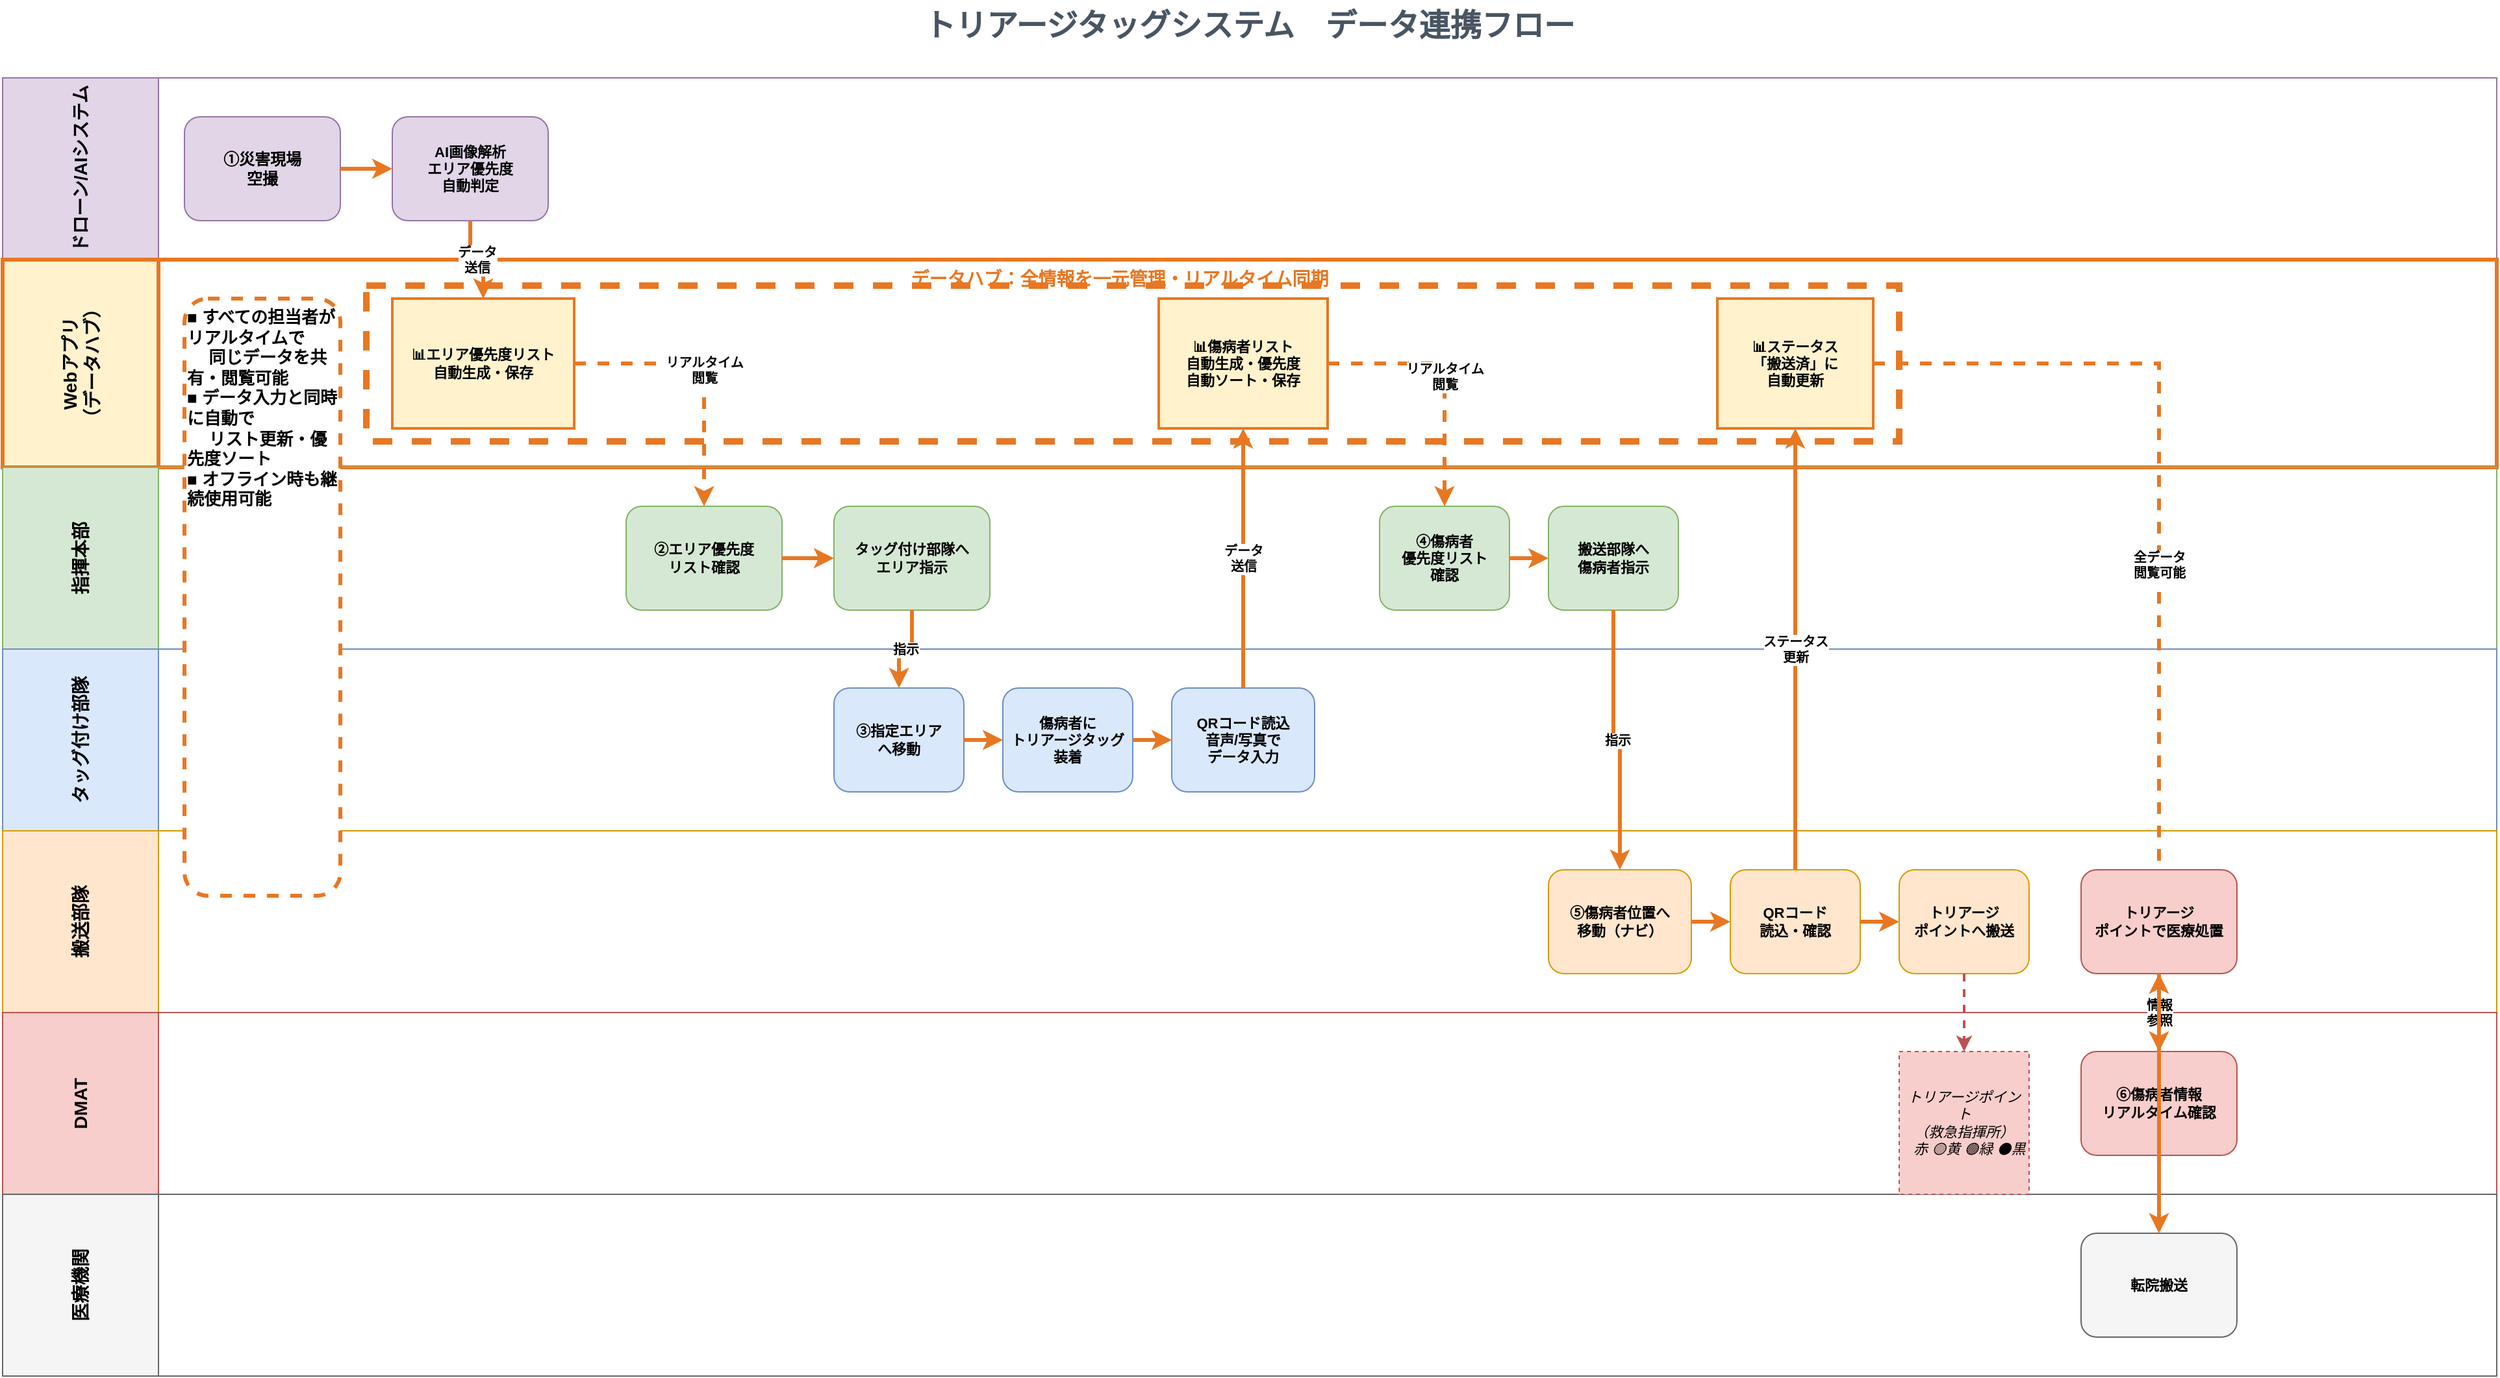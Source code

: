 <mxfile version="24.0.0">
  <diagram name="トリアージシステム データフロー" id="triage-data-flow">
    <mxGraphModel dx="2000" dy="1200" grid="1" gridSize="10" guides="1" tooltips="1" connect="1" arrows="1" fold="1" page="1" pageScale="1" pageWidth="2000" pageHeight="1400" math="0" shadow="0">
      <root>
        <mxCell id="0" />
        <mxCell id="1" parent="0" />

        <!-- タイトル -->
        <mxCell id="title" value="トリアージタッグシステム　データ連携フロー" style="text;html=1;strokeColor=none;fillColor=none;align=center;verticalAlign=middle;whiteSpace=wrap;rounded=0;fontSize=24;fontStyle=1;fontColor=#485563" vertex="1" parent="1">
          <mxGeometry x="600" y="20" width="800" height="40" as="geometry" />
        </mxCell>

        <!-- スイムレーン背景 -->
        <mxCell id="lane-drone" value="ドローン/AIシステム" style="swimlane;horizontal=0;whiteSpace=wrap;html=1;fillColor=#e1d5e7;strokeColor=#9673a6;fontSize=14;fontStyle=1;startSize=120" vertex="1" parent="1">
          <mxGeometry x="40" y="80" width="1920" height="140" as="geometry" />
        </mxCell>

        <mxCell id="lane-webapp" value="Webアプリ&#xa;（データハブ）" style="swimlane;horizontal=0;whiteSpace=wrap;html=1;fillColor=#fff2cc;strokeColor=#E87722;fontSize=14;fontStyle=1;startSize=120;strokeWidth=3" vertex="1" parent="1">
          <mxGeometry x="40" y="220" width="1920" height="160" as="geometry" />
        </mxCell>

        <mxCell id="lane-command" value="指揮本部" style="swimlane;horizontal=0;whiteSpace=wrap;html=1;fillColor=#d5e8d4;strokeColor=#82b366;fontSize=14;fontStyle=1;startSize=120" vertex="1" parent="1">
          <mxGeometry x="40" y="380" width="1920" height="140" as="geometry" />
        </mxCell>

        <mxCell id="lane-tag-team" value="タッグ付け部隊" style="swimlane;horizontal=0;whiteSpace=wrap;html=1;fillColor=#dae8fc;strokeColor=#6c8ebf;fontSize=14;fontStyle=1;startSize=120" vertex="1" parent="1">
          <mxGeometry x="40" y="520" width="1920" height="140" as="geometry" />
        </mxCell>

        <mxCell id="lane-transport" value="搬送部隊" style="swimlane;horizontal=0;whiteSpace=wrap;html=1;fillColor=#ffe6cc;strokeColor=#d79b00;fontSize=14;fontStyle=1;startSize=120" vertex="1" parent="1">
          <mxGeometry x="40" y="660" width="1920" height="140" as="geometry" />
        </mxCell>

        <mxCell id="lane-dmat" value="DMAT" style="swimlane;horizontal=0;whiteSpace=wrap;html=1;fillColor=#f8cecc;strokeColor=#b85450;fontSize=14;fontStyle=1;startSize=120" vertex="1" parent="1">
          <mxGeometry x="40" y="800" width="1920" height="140" as="geometry" />
        </mxCell>

        <mxCell id="lane-hospital" value="医療機関" style="swimlane;horizontal=0;whiteSpace=wrap;html=1;fillColor=#f5f5f5;strokeColor=#666666;fontSize=14;fontStyle=1;startSize=120" vertex="1" parent="1">
          <mxGeometry x="40" y="940" width="1920" height="140" as="geometry" />
        </mxCell>

        <!-- STEP 1: ドローン撮影・AI解析 -->
        <mxCell id="step1-drone" value="①災害現場&#xa;空撮" style="rounded=1;whiteSpace=wrap;html=1;fillColor=#e1d5e7;strokeColor=#9673a6;fontSize=12;fontStyle=1" vertex="1" parent="1">
          <mxGeometry x="180" y="110" width="120" height="80" as="geometry" />
        </mxCell>

        <mxCell id="step1-ai" value="AI画像解析&#xa;エリア優先度&#xa;自動判定" style="rounded=1;whiteSpace=wrap;html=1;fillColor=#e1d5e7;strokeColor=#9673a6;fontSize=11;fontStyle=1" vertex="1" parent="1">
          <mxGeometry x="340" y="110" width="120" height="80" as="geometry" />
        </mxCell>

        <mxCell id="arrow-s1-1" value="" style="edgeStyle=orthogonalEdgeStyle;rounded=0;orthogonalLoop=1;jettySize=auto;html=1;strokeWidth=3;strokeColor=#E87722" edge="1" parent="1" source="step1-drone" target="step1-ai">
          <mxGeometry relative="1" as="geometry" />
        </mxCell>

        <mxCell id="step1-webapp" value="📊エリア優先度リスト&#xa;自動生成・保存" style="rounded=0;whiteSpace=wrap;html=1;fillColor=#fff2cc;strokeColor=#E87722;fontSize=11;fontStyle=1;strokeWidth=2" vertex="1" parent="1">
          <mxGeometry x="340" y="250" width="140" height="100" as="geometry" />
        </mxCell>

        <mxCell id="arrow-s1-2" value="データ&#xa;送信" style="edgeStyle=orthogonalEdgeStyle;rounded=0;orthogonalLoop=1;jettySize=auto;html=1;strokeWidth=3;strokeColor=#E87722;fontSize=10;fontStyle=1" edge="1" parent="1" source="step1-ai" target="step1-webapp">
          <mxGeometry relative="1" as="geometry" />
        </mxCell>

        <!-- STEP 2: 指揮本部がエリア確認・指示 -->
        <mxCell id="step2-command-view" value="②エリア優先度&#xa;リスト確認" style="rounded=1;whiteSpace=wrap;html=1;fillColor=#d5e8d4;strokeColor=#82b366;fontSize=11;fontStyle=1" vertex="1" parent="1">
          <mxGeometry x="520" y="410" width="120" height="80" as="geometry" />
        </mxCell>

        <mxCell id="arrow-s2-1" value="リアルタイム&#xa;閲覧" style="edgeStyle=orthogonalEdgeStyle;rounded=0;orthogonalLoop=1;jettySize=auto;html=1;strokeWidth=3;strokeColor=#E87722;fontSize=10;fontStyle=1;dashed=1" edge="1" parent="1" source="step1-webapp" target="step2-command-view">
          <mxGeometry relative="1" as="geometry" />
        </mxCell>

        <mxCell id="step2-command-order" value="タッグ付け部隊へ&#xa;エリア指示" style="rounded=1;whiteSpace=wrap;html=1;fillColor=#d5e8d4;strokeColor=#82b366;fontSize=11;fontStyle=1" vertex="1" parent="1">
          <mxGeometry x="680" y="410" width="120" height="80" as="geometry" />
        </mxCell>

        <mxCell id="arrow-s2-2" value="" style="edgeStyle=orthogonalEdgeStyle;rounded=0;orthogonalLoop=1;jettySize=auto;html=1;strokeWidth=3;strokeColor=#E87722" edge="1" parent="1" source="step2-command-view" target="step2-command-order">
          <mxGeometry relative="1" as="geometry" />
        </mxCell>

        <!-- STEP 3: タッグ付け部隊の作業 -->
        <mxCell id="step3-tag-move" value="③指定エリア&#xa;へ移動" style="rounded=1;whiteSpace=wrap;html=1;fillColor=#dae8fc;strokeColor=#6c8ebf;fontSize=11;fontStyle=1" vertex="1" parent="1">
          <mxGeometry x="680" y="550" width="100" height="80" as="geometry" />
        </mxCell>

        <mxCell id="arrow-s3-1" value="指示" style="edgeStyle=orthogonalEdgeStyle;rounded=0;orthogonalLoop=1;jettySize=auto;html=1;strokeWidth=3;strokeColor=#E87722;fontSize=10;fontStyle=1" edge="1" parent="1" source="step2-command-order" target="step3-tag-move">
          <mxGeometry relative="1" as="geometry" />
        </mxCell>

        <mxCell id="step3-tag-qr" value="傷病者に&#xa;トリアージタッグ&#xa;装着" style="rounded=1;whiteSpace=wrap;html=1;fillColor=#dae8fc;strokeColor=#6c8ebf;fontSize=11;fontStyle=1" vertex="1" parent="1">
          <mxGeometry x="810" y="550" width="100" height="80" as="geometry" />
        </mxCell>

        <mxCell id="arrow-s3-2" value="" style="edgeStyle=orthogonalEdgeStyle;rounded=0;orthogonalLoop=1;jettySize=auto;html=1;strokeWidth=3;strokeColor=#E87722" edge="1" parent="1" source="step3-tag-move" target="step3-tag-qr">
          <mxGeometry relative="1" as="geometry" />
        </mxCell>

        <mxCell id="step3-tag-input" value="QRコード読込&#xa;音声/写真で&#xa;データ入力" style="rounded=1;whiteSpace=wrap;html=1;fillColor=#dae8fc;strokeColor=#6c8ebf;fontSize=11;fontStyle=1" vertex="1" parent="1">
          <mxGeometry x="940" y="550" width="110" height="80" as="geometry" />
        </mxCell>

        <mxCell id="arrow-s3-3" value="" style="edgeStyle=orthogonalEdgeStyle;rounded=0;orthogonalLoop=1;jettySize=auto;html=1;strokeWidth=3;strokeColor=#E87722" edge="1" parent="1" source="step3-tag-qr" target="step3-tag-input">
          <mxGeometry relative="1" as="geometry" />
        </mxCell>

        <mxCell id="step3-webapp" value="📊傷病者リスト&#xa;自動生成・優先度&#xa;自動ソート・保存" style="rounded=0;whiteSpace=wrap;html=1;fillColor=#fff2cc;strokeColor=#E87722;fontSize=11;fontStyle=1;strokeWidth=2" vertex="1" parent="1">
          <mxGeometry x="930" y="250" width="130" height="100" as="geometry" />
        </mxCell>

        <mxCell id="arrow-s3-4" value="データ&#xa;送信" style="edgeStyle=orthogonalEdgeStyle;rounded=0;orthogonalLoop=1;jettySize=auto;html=1;strokeWidth=3;strokeColor=#E87722;fontSize=10;fontStyle=1" edge="1" parent="1" source="step3-tag-input" target="step3-webapp">
          <mxGeometry relative="1" as="geometry" />
        </mxCell>

        <!-- STEP 4: 指揮本部が傷病者リスト確認・搬送指示 -->
        <mxCell id="step4-command-view" value="④傷病者&#xa;優先度リスト&#xa;確認" style="rounded=1;whiteSpace=wrap;html=1;fillColor=#d5e8d4;strokeColor=#82b366;fontSize=11;fontStyle=1" vertex="1" parent="1">
          <mxGeometry x="1100" y="410" width="100" height="80" as="geometry" />
        </mxCell>

        <mxCell id="arrow-s4-1" value="リアルタイム&#xa;閲覧" style="edgeStyle=orthogonalEdgeStyle;rounded=0;orthogonalLoop=1;jettySize=auto;html=1;strokeWidth=3;strokeColor=#E87722;fontSize=10;fontStyle=1;dashed=1" edge="1" parent="1" source="step3-webapp" target="step4-command-view">
          <mxGeometry relative="1" as="geometry" />
        </mxCell>

        <mxCell id="step4-command-order" value="搬送部隊へ&#xa;傷病者指示" style="rounded=1;whiteSpace=wrap;html=1;fillColor=#d5e8d4;strokeColor=#82b366;fontSize=11;fontStyle=1" vertex="1" parent="1">
          <mxGeometry x="1230" y="410" width="100" height="80" as="geometry" />
        </mxCell>

        <mxCell id="arrow-s4-2" value="" style="edgeStyle=orthogonalEdgeStyle;rounded=0;orthogonalLoop=1;jettySize=auto;html=1;strokeWidth=3;strokeColor=#E87722" edge="1" parent="1" source="step4-command-view" target="step4-command-order">
          <mxGeometry relative="1" as="geometry" />
        </mxCell>

        <!-- STEP 5: 搬送部隊の作業 -->
        <mxCell id="step5-transport-move" value="⑤傷病者位置へ&#xa;移動（ナビ）" style="rounded=1;whiteSpace=wrap;html=1;fillColor=#ffe6cc;strokeColor=#d79b00;fontSize=11;fontStyle=1" vertex="1" parent="1">
          <mxGeometry x="1230" y="690" width="110" height="80" as="geometry" />
        </mxCell>

        <mxCell id="arrow-s5-1" value="指示" style="edgeStyle=orthogonalEdgeStyle;rounded=0;orthogonalLoop=1;jettySize=auto;html=1;strokeWidth=3;strokeColor=#E87722;fontSize=10;fontStyle=1" edge="1" parent="1" source="step4-command-order" target="step5-transport-move">
          <mxGeometry relative="1" as="geometry" />
        </mxCell>

        <mxCell id="step5-transport-qr" value="QRコード&#xa;読込・確認" style="rounded=1;whiteSpace=wrap;html=1;fillColor=#ffe6cc;strokeColor=#d79b00;fontSize=11;fontStyle=1" vertex="1" parent="1">
          <mxGeometry x="1370" y="690" width="100" height="80" as="geometry" />
        </mxCell>

        <mxCell id="arrow-s5-2" value="" style="edgeStyle=orthogonalEdgeStyle;rounded=0;orthogonalLoop=1;jettySize=auto;html=1;strokeWidth=3;strokeColor=#E87722" edge="1" parent="1" source="step5-transport-move" target="step5-transport-qr">
          <mxGeometry relative="1" as="geometry" />
        </mxCell>

        <mxCell id="step5-transport-carry" value="トリアージ&#xa;ポイントへ搬送" style="rounded=1;whiteSpace=wrap;html=1;fillColor=#ffe6cc;strokeColor=#d79b00;fontSize=11;fontStyle=1" vertex="1" parent="1">
          <mxGeometry x="1500" y="690" width="100" height="80" as="geometry" />
        </mxCell>

        <mxCell id="arrow-s5-3" value="" style="edgeStyle=orthogonalEdgeStyle;rounded=0;orthogonalLoop=1;jettySize=auto;html=1;strokeWidth=3;strokeColor=#E87722" edge="1" parent="1" source="step5-transport-qr" target="step5-transport-carry">
          <mxGeometry relative="1" as="geometry" />
        </mxCell>

        <mxCell id="step5-webapp" value="📊ステータス&#xa;「搬送済」に&#xa;自動更新" style="rounded=0;whiteSpace=wrap;html=1;fillColor=#fff2cc;strokeColor=#E87722;fontSize=11;fontStyle=1;strokeWidth=2" vertex="1" parent="1">
          <mxGeometry x="1360" y="250" width="120" height="100" as="geometry" />
        </mxCell>

        <mxCell id="arrow-s5-4" value="ステータス&#xa;更新" style="edgeStyle=orthogonalEdgeStyle;rounded=0;orthogonalLoop=1;jettySize=auto;html=1;strokeWidth=3;strokeColor=#E87722;fontSize=10;fontStyle=1" edge="1" parent="1" source="step5-transport-qr" target="step5-webapp">
          <mxGeometry relative="1" as="geometry" />
        </mxCell>

        <!-- STEP 6: DMAT確認・医療処置 -->
        <mxCell id="step6-dmat-view" value="⑥傷病者情報&#xa;リアルタイム確認" style="rounded=1;whiteSpace=wrap;html=1;fillColor=#f8cecc;strokeColor=#b85450;fontSize=11;fontStyle=1" vertex="1" parent="1">
          <mxGeometry x="1640" y="830" width="120" height="80" as="geometry" />
        </mxCell>

        <mxCell id="arrow-s6-1" value="全データ&#xa;閲覧可能" style="edgeStyle=orthogonalEdgeStyle;rounded=0;orthogonalLoop=1;jettySize=auto;html=1;strokeWidth=3;strokeColor=#E87722;fontSize=10;fontStyle=1;dashed=1" edge="1" parent="1" source="step5-webapp" target="step6-dmat-view">
          <mxGeometry relative="1" as="geometry" />
        </mxCell>

        <mxCell id="step6-dmat-medical" value="トリアージ&#xa;ポイントで医療処置" style="rounded=1;whiteSpace=wrap;html=1;fillColor=#f8cecc;strokeColor=#b85450;fontSize=11;fontStyle=1" vertex="1" parent="1">
          <mxGeometry x="1640" y="690" width="120" height="80" as="geometry" />
        </mxCell>

        <mxCell id="arrow-s6-2" value="情報&#xa;参照" style="edgeStyle=orthogonalEdgeStyle;rounded=0;orthogonalLoop=1;jettySize=auto;html=1;strokeWidth=3;strokeColor=#E87722;fontSize=10;fontStyle=1" edge="1" parent="1" source="step6-dmat-view" target="step6-dmat-medical">
          <mxGeometry relative="1" as="geometry" />
        </mxCell>

        <mxCell id="step6-hospital" value="転院搬送" style="rounded=1;whiteSpace=wrap;html=1;fillColor=#f5f5f5;strokeColor=#666666;fontSize=11;fontStyle=1" vertex="1" parent="1">
          <mxGeometry x="1640" y="970" width="120" height="80" as="geometry" />
        </mxCell>

        <mxCell id="arrow-s6-3" value="" style="edgeStyle=orthogonalEdgeStyle;rounded=0;orthogonalLoop=1;jettySize=auto;html=1;strokeWidth=3;strokeColor=#E87722" edge="1" parent="1" source="step6-dmat-medical" target="step6-hospital">
          <mxGeometry relative="1" as="geometry" />
        </mxCell>

        <!-- リアルタイム共有の強調 -->
        <mxCell id="realtime-box" value="■ すべての担当者がリアルタイムで&#xa;　 同じデータを共有・閲覧可能&#xa;■ データ入力と同時に自動で&#xa;　 リスト更新・優先度ソート&#xa;■ オフライン時も継続使用可能" style="rounded=1;whiteSpace=wrap;html=1;fillColor=#ffffff;strokeColor=#E87722;fontSize=13;fontStyle=1;strokeWidth=3;dashed=1;align=left;verticalAlign=top" vertex="1" parent="1">
          <mxGeometry x="180" y="250" width="120" height="460" as="geometry" />
        </mxCell>

        <!-- データフロー強調線 -->
        <mxCell id="data-flow-highlight" value="" style="rounded=0;whiteSpace=wrap;html=1;fillColor=none;strokeColor=#E87722;fontSize=11;fontStyle=1;strokeWidth=5;dashed=1" vertex="1" parent="1">
          <mxGeometry x="320" y="240" width="1180" height="120" as="geometry" />
        </mxCell>

        <mxCell id="data-flow-label" value="データハブ：全情報を一元管理・リアルタイム同期" style="text;html=1;strokeColor=none;fillColor=none;align=center;verticalAlign=middle;whiteSpace=wrap;rounded=0;fontSize=14;fontStyle=1;fontColor=#E87722" vertex="1" parent="1">
          <mxGeometry x="700" y="220" width="400" height="30" as="geometry" />
        </mxCell>

        <!-- トリアージポイント（参考表示） -->
        <mxCell id="triage-point-ref" value="トリアージポイント&#xa;（救急指揮所）&#xa;🔴赤 🟡黄 🟢緑 ⚫黒" style="rounded=0;whiteSpace=wrap;html=1;fillColor=#f8cecc;strokeColor=#b85450;fontSize=11;fontStyle=2;dashed=1" vertex="1" parent="1">
          <mxGeometry x="1500" y="830" width="100" height="110" as="geometry" />
        </mxCell>

        <mxCell id="arrow-tp" value="" style="edgeStyle=orthogonalEdgeStyle;rounded=0;orthogonalLoop=1;jettySize=auto;html=1;strokeWidth=2;strokeColor=#b85450;dashed=1" edge="1" parent="1" source="step5-transport-carry" target="triage-point-ref">
          <mxGeometry relative="1" as="geometry" />
        </mxCell>

      </root>
    </mxGraphModel>
  </diagram>
</mxfile>
